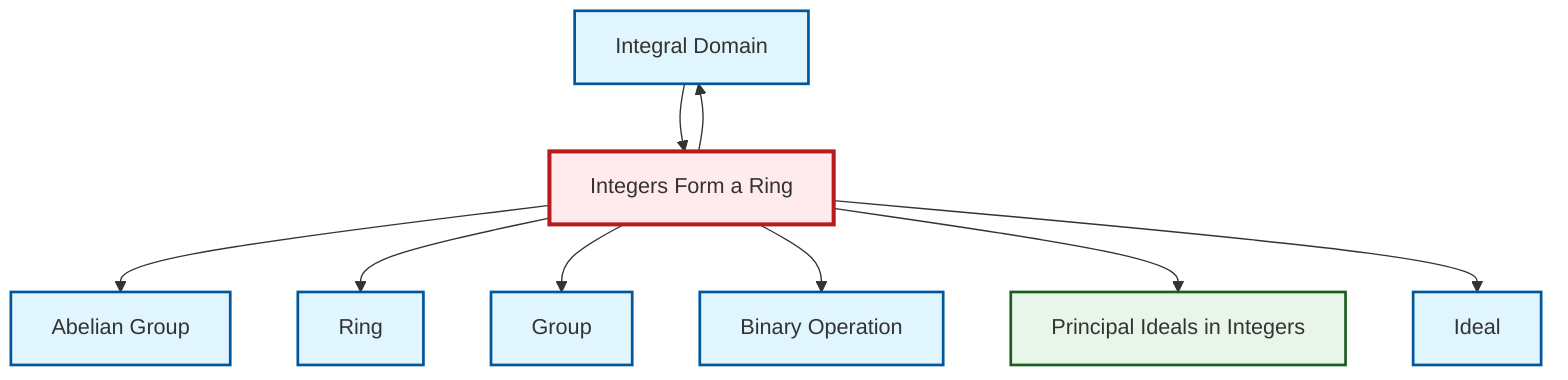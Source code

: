 graph TD
    classDef definition fill:#e1f5fe,stroke:#01579b,stroke-width:2px
    classDef theorem fill:#f3e5f5,stroke:#4a148c,stroke-width:2px
    classDef axiom fill:#fff3e0,stroke:#e65100,stroke-width:2px
    classDef example fill:#e8f5e9,stroke:#1b5e20,stroke-width:2px
    classDef current fill:#ffebee,stroke:#b71c1c,stroke-width:3px
    ex-principal-ideal["Principal Ideals in Integers"]:::example
    def-group["Group"]:::definition
    def-ring["Ring"]:::definition
    def-binary-operation["Binary Operation"]:::definition
    def-abelian-group["Abelian Group"]:::definition
    def-ideal["Ideal"]:::definition
    def-integral-domain["Integral Domain"]:::definition
    ex-integers-ring["Integers Form a Ring"]:::example
    ex-integers-ring --> def-abelian-group
    def-integral-domain --> ex-integers-ring
    ex-integers-ring --> def-ring
    ex-integers-ring --> def-group
    ex-integers-ring --> def-binary-operation
    ex-integers-ring --> ex-principal-ideal
    ex-integers-ring --> def-integral-domain
    ex-integers-ring --> def-ideal
    class ex-integers-ring current